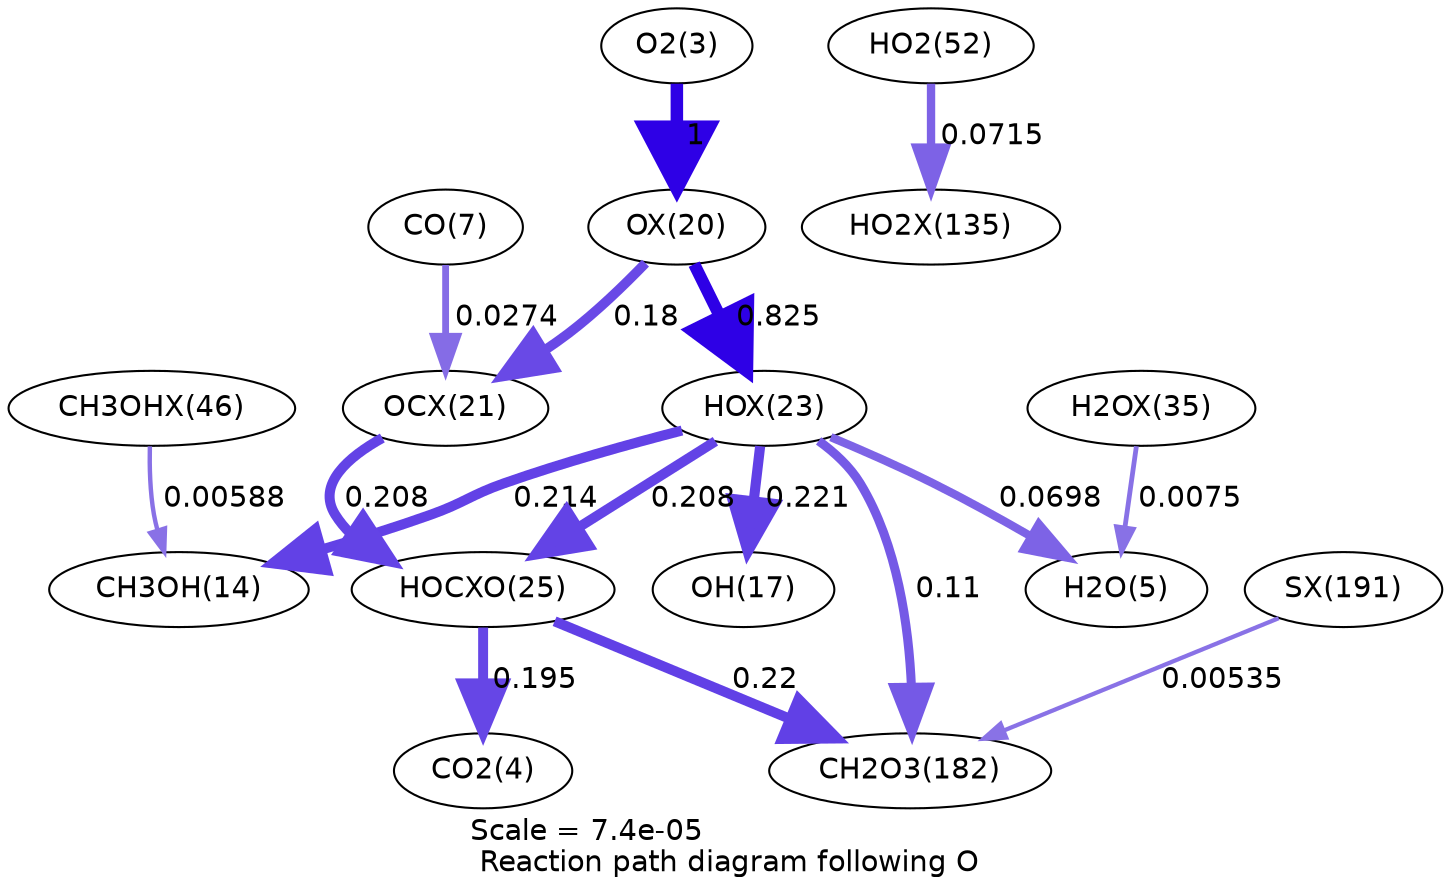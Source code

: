 digraph reaction_paths {
center=1;
s5 -> s32[fontname="Helvetica", penwidth=6, arrowsize=3, color="0.7, 1.5, 0.9"
, label=" 1"];
s32 -> s35[fontname="Helvetica", penwidth=5.85, arrowsize=2.93, color="0.7, 1.32, 0.9"
, label=" 0.825"];
s32 -> s33[fontname="Helvetica", penwidth=4.71, arrowsize=2.35, color="0.7, 0.68, 0.9"
, label=" 0.18"];
s35 -> s16[fontname="Helvetica", penwidth=4.83, arrowsize=2.42, color="0.7, 0.714, 0.9"
, label=" 0.214"];
s35 -> s19[fontname="Helvetica", penwidth=4.86, arrowsize=2.43, color="0.7, 0.721, 0.9"
, label=" 0.221"];
s35 -> s7[fontname="Helvetica", penwidth=3.99, arrowsize=2, color="0.7, 0.57, 0.9"
, label=" 0.0698"];
s35 -> s37[fontname="Helvetica", penwidth=4.81, arrowsize=2.41, color="0.7, 0.708, 0.9"
, label=" 0.208"];
s35 -> s28[fontname="Helvetica", penwidth=4.34, arrowsize=2.17, color="0.7, 0.61, 0.9"
, label=" 0.11"];
s49 -> s16[fontname="Helvetica", penwidth=2.12, arrowsize=1.06, color="0.7, 0.506, 0.9"
, label=" 0.00588"];
s42 -> s7[fontname="Helvetica", penwidth=2.31, arrowsize=1.15, color="0.7, 0.508, 0.9"
, label=" 0.0075"];
s21 -> s51[fontname="Helvetica", penwidth=4.01, arrowsize=2, color="0.7, 0.571, 0.9"
, label=" 0.0715"];
s9 -> s33[fontname="Helvetica", penwidth=3.28, arrowsize=1.64, color="0.7, 0.527, 0.9"
, label=" 0.0274"];
s33 -> s37[fontname="Helvetica", penwidth=4.81, arrowsize=2.41, color="0.7, 0.708, 0.9"
, label=" 0.208"];
s37 -> s6[fontname="Helvetica", penwidth=4.77, arrowsize=2.38, color="0.7, 0.695, 0.9"
, label=" 0.195"];
s37 -> s28[fontname="Helvetica", penwidth=4.86, arrowsize=2.43, color="0.7, 0.72, 0.9"
, label=" 0.22"];
s58 -> s28[fontname="Helvetica", penwidth=2.05, arrowsize=1.03, color="0.7, 0.505, 0.9"
, label=" 0.00535"];
s5 [ fontname="Helvetica", label="O2(3)"];
s6 [ fontname="Helvetica", label="CO2(4)"];
s7 [ fontname="Helvetica", label="H2O(5)"];
s9 [ fontname="Helvetica", label="CO(7)"];
s16 [ fontname="Helvetica", label="CH3OH(14)"];
s19 [ fontname="Helvetica", label="OH(17)"];
s21 [ fontname="Helvetica", label="HO2(52)"];
s28 [ fontname="Helvetica", label="CH2O3(182)"];
s32 [ fontname="Helvetica", label="OX(20)"];
s33 [ fontname="Helvetica", label="OCX(21)"];
s35 [ fontname="Helvetica", label="HOX(23)"];
s37 [ fontname="Helvetica", label="HOCXO(25)"];
s42 [ fontname="Helvetica", label="H2OX(35)"];
s49 [ fontname="Helvetica", label="CH3OHX(46)"];
s51 [ fontname="Helvetica", label="HO2X(135)"];
s58 [ fontname="Helvetica", label="SX(191)"];
 label = "Scale = 7.4e-05\l Reaction path diagram following O";
 fontname = "Helvetica";
}
